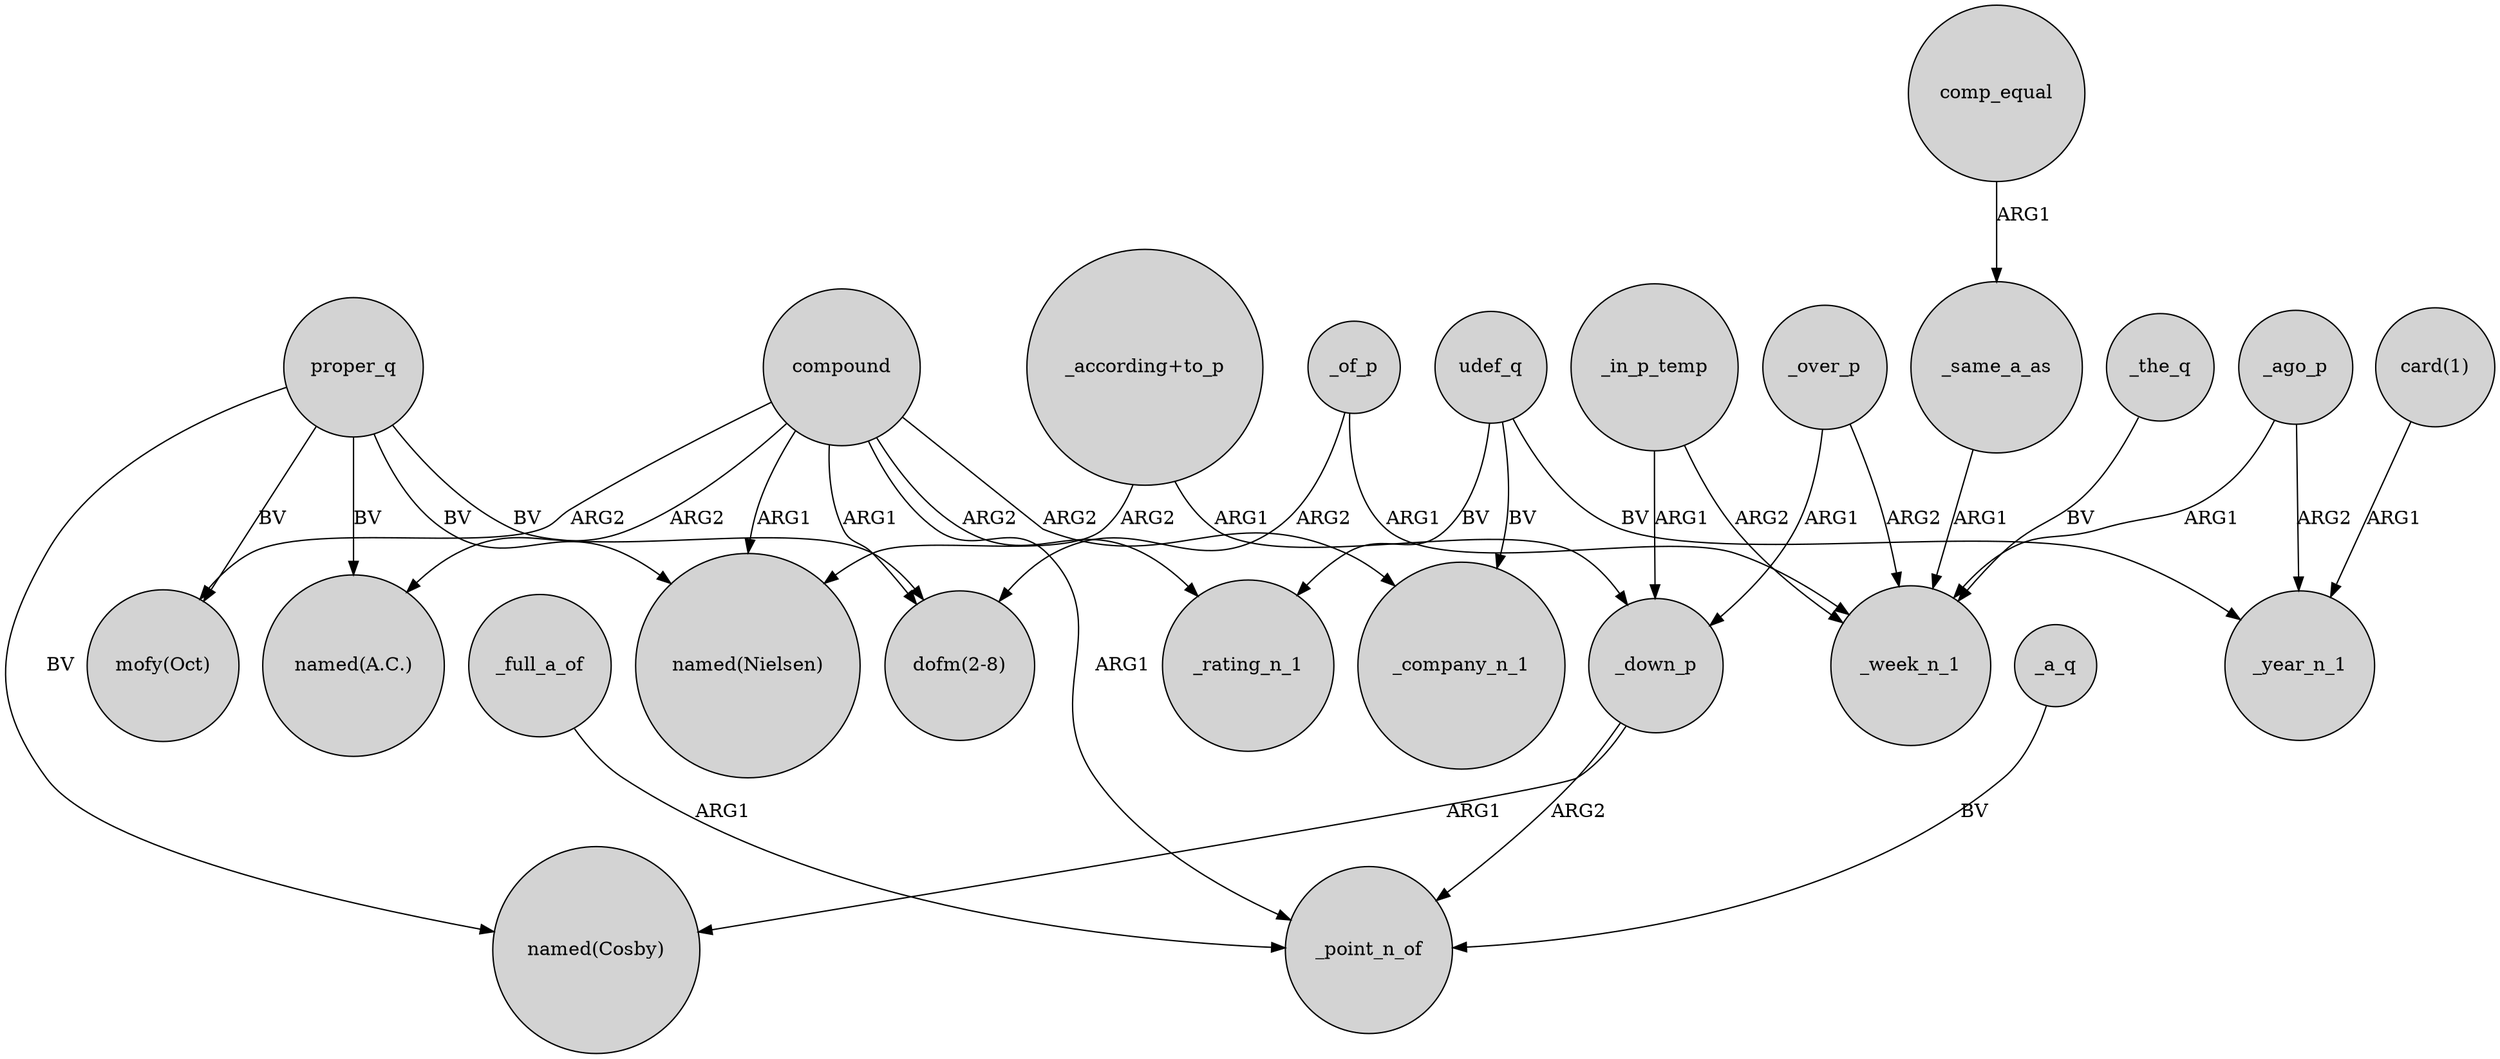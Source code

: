 digraph {
	node [shape=circle style=filled]
	_in_p_temp -> _down_p [label=ARG1]
	_down_p -> _point_n_of [label=ARG2]
	compound -> "named(Nielsen)" [label=ARG1]
	udef_q -> _rating_n_1 [label=BV]
	compound -> _company_n_1 [label=ARG2]
	_over_p -> _week_n_1 [label=ARG2]
	_ago_p -> _week_n_1 [label=ARG1]
	proper_q -> "named(Cosby)" [label=BV]
	_in_p_temp -> _week_n_1 [label=ARG2]
	_full_a_of -> _point_n_of [label=ARG1]
	proper_q -> "mofy(Oct)" [label=BV]
	compound -> _rating_n_1 [label=ARG2]
	_a_q -> _point_n_of [label=BV]
	proper_q -> "dofm(2-8)" [label=BV]
	_of_p -> "dofm(2-8)" [label=ARG2]
	compound -> _point_n_of [label=ARG1]
	_ago_p -> _year_n_1 [label=ARG2]
	comp_equal -> _same_a_as [label=ARG1]
	compound -> "dofm(2-8)" [label=ARG1]
	compound -> "named(A.C.)" [label=ARG2]
	_the_q -> _week_n_1 [label=BV]
	"_according+to_p" -> _down_p [label=ARG1]
	"card(1)" -> _year_n_1 [label=ARG1]
	compound -> "mofy(Oct)" [label=ARG2]
	udef_q -> _year_n_1 [label=BV]
	_of_p -> _week_n_1 [label=ARG1]
	_same_a_as -> _week_n_1 [label=ARG1]
	proper_q -> "named(A.C.)" [label=BV]
	udef_q -> _company_n_1 [label=BV]
	_over_p -> _down_p [label=ARG1]
	"_according+to_p" -> "named(Nielsen)" [label=ARG2]
	_down_p -> "named(Cosby)" [label=ARG1]
	proper_q -> "named(Nielsen)" [label=BV]
}
